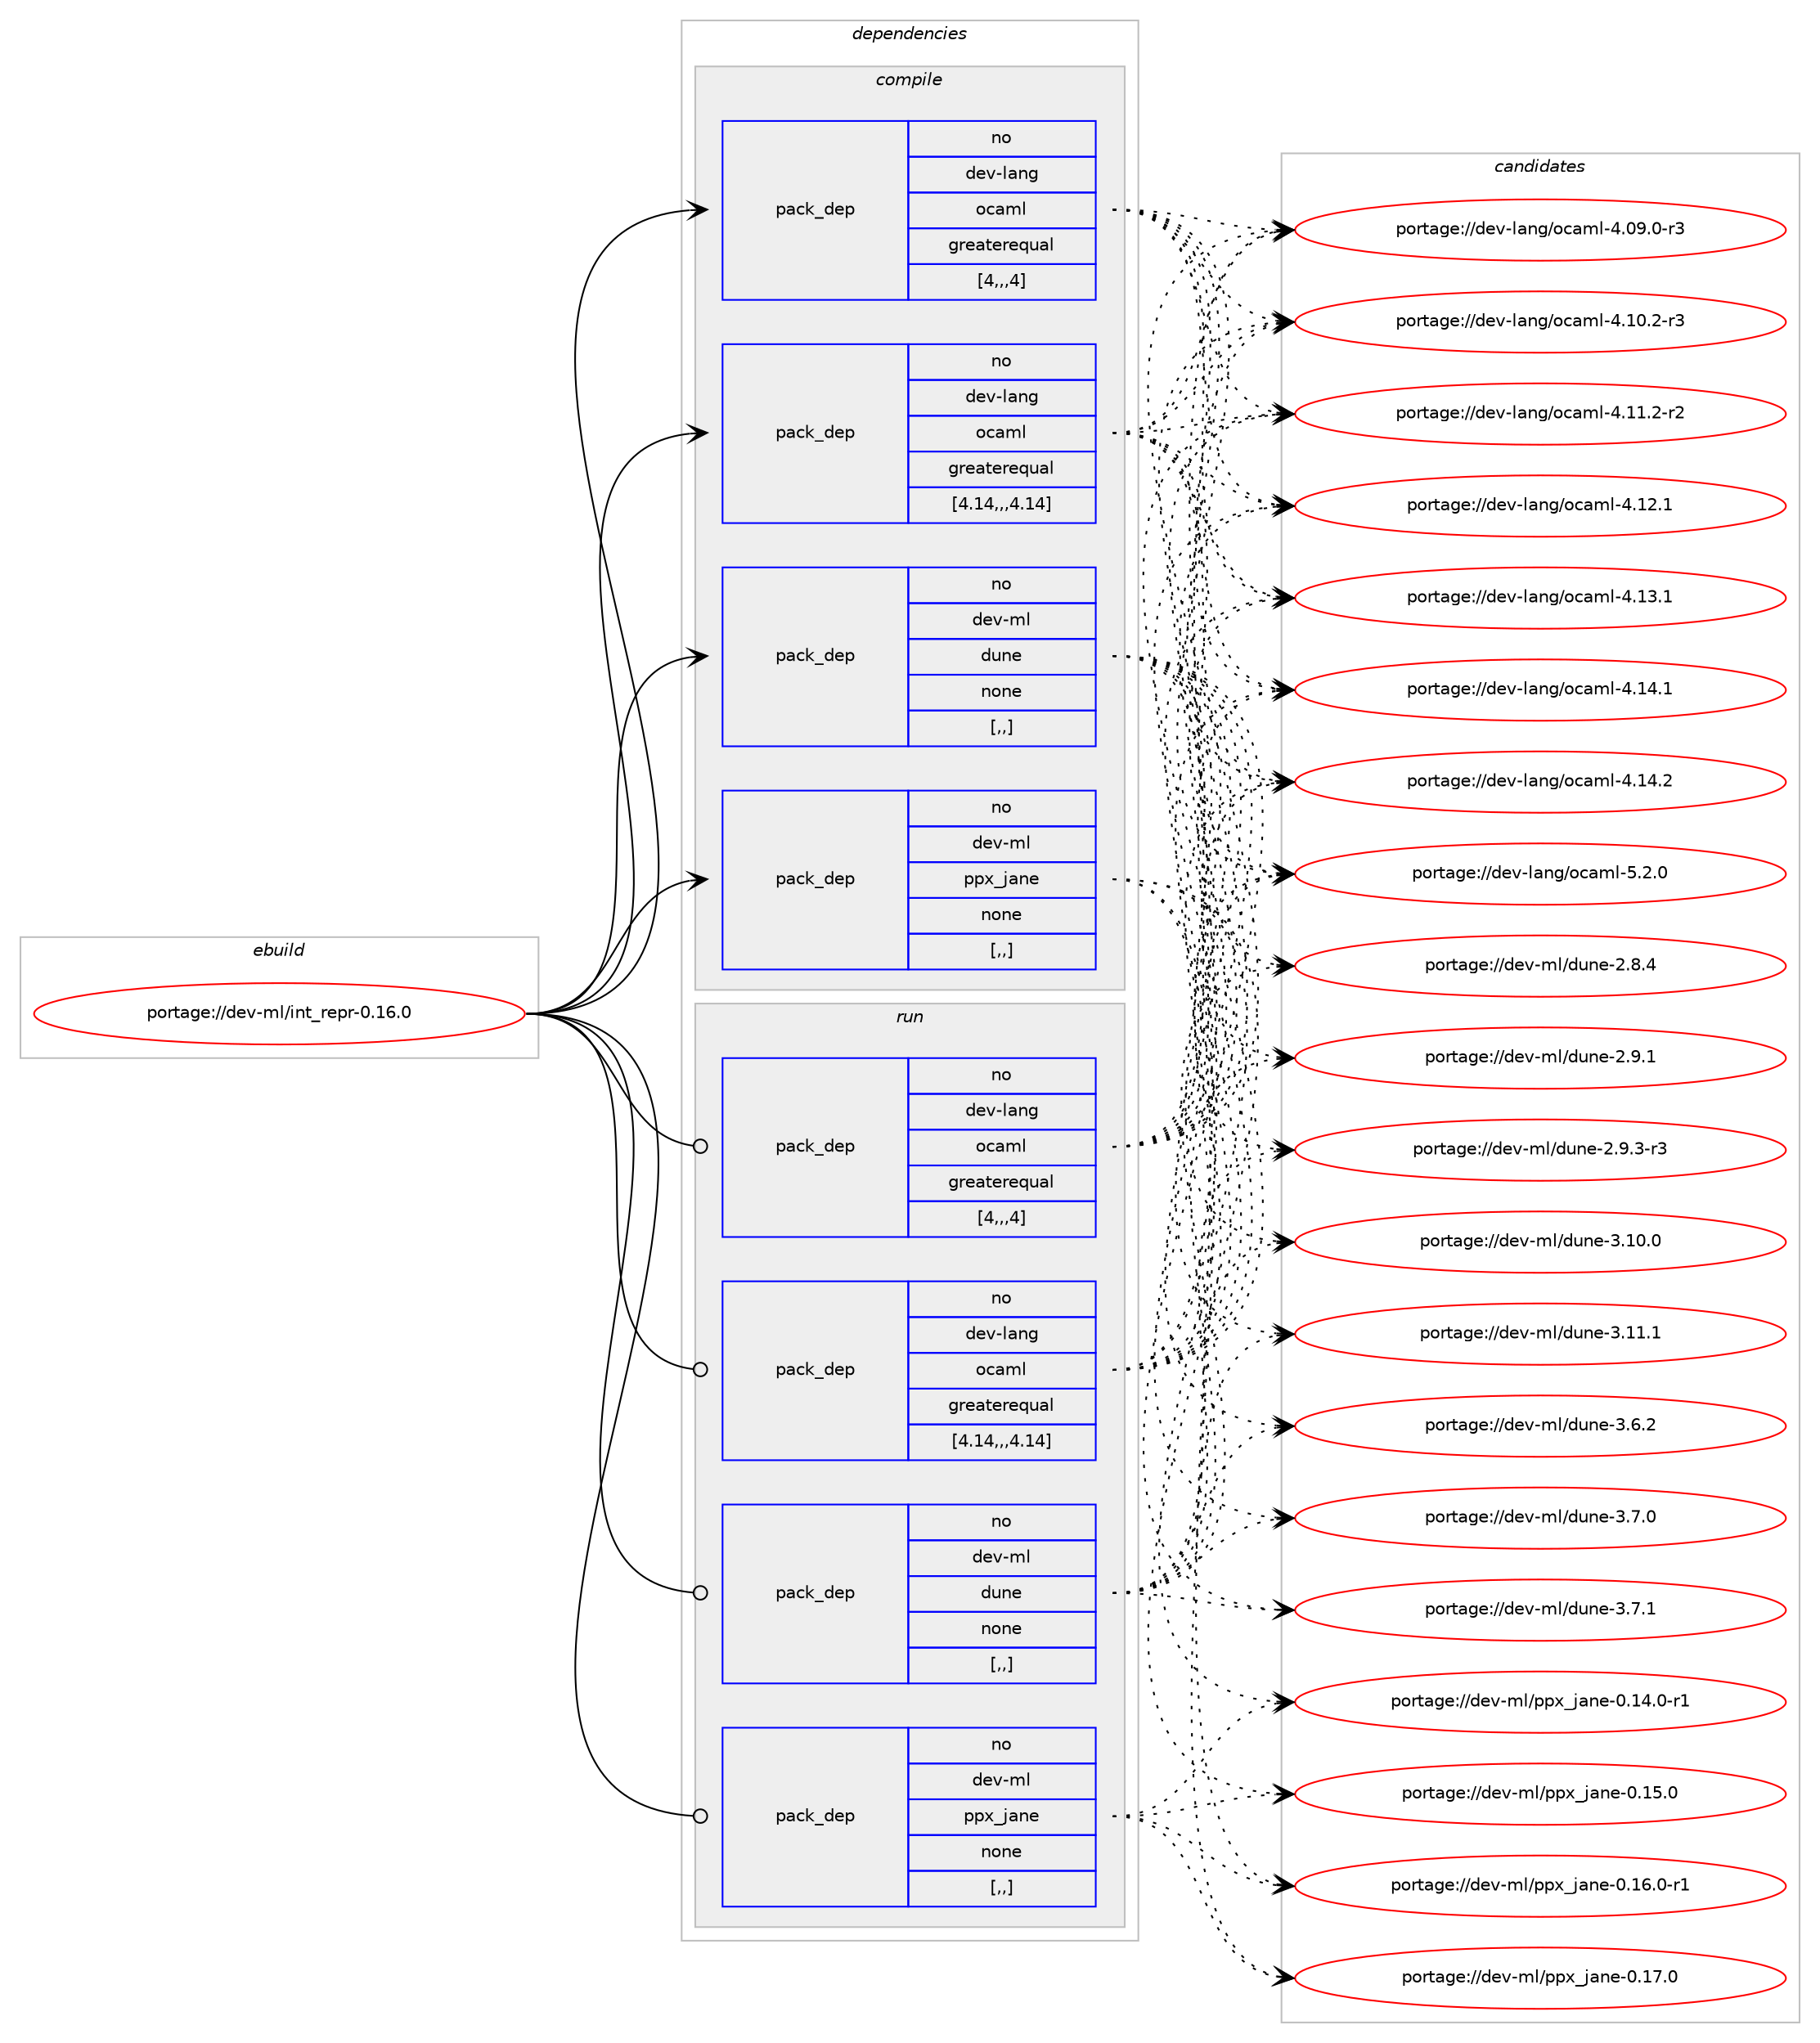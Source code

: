digraph prolog {

# *************
# Graph options
# *************

newrank=true;
concentrate=true;
compound=true;
graph [rankdir=LR,fontname=Helvetica,fontsize=10,ranksep=1.5];#, ranksep=2.5, nodesep=0.2];
edge  [arrowhead=vee];
node  [fontname=Helvetica,fontsize=10];

# **********
# The ebuild
# **********

subgraph cluster_leftcol {
color=gray;
rank=same;
label=<<i>ebuild</i>>;
id [label="portage://dev-ml/int_repr-0.16.0", color=red, width=4, href="../dev-ml/int_repr-0.16.0.svg"];
}

# ****************
# The dependencies
# ****************

subgraph cluster_midcol {
color=gray;
label=<<i>dependencies</i>>;
subgraph cluster_compile {
fillcolor="#eeeeee";
style=filled;
label=<<i>compile</i>>;
subgraph pack86681 {
dependency116335 [label=<<TABLE BORDER="0" CELLBORDER="1" CELLSPACING="0" CELLPADDING="4" WIDTH="220"><TR><TD ROWSPAN="6" CELLPADDING="30">pack_dep</TD></TR><TR><TD WIDTH="110">no</TD></TR><TR><TD>dev-lang</TD></TR><TR><TD>ocaml</TD></TR><TR><TD>greaterequal</TD></TR><TR><TD>[4,,,4]</TD></TR></TABLE>>, shape=none, color=blue];
}
id:e -> dependency116335:w [weight=20,style="solid",arrowhead="vee"];
subgraph pack86682 {
dependency116336 [label=<<TABLE BORDER="0" CELLBORDER="1" CELLSPACING="0" CELLPADDING="4" WIDTH="220"><TR><TD ROWSPAN="6" CELLPADDING="30">pack_dep</TD></TR><TR><TD WIDTH="110">no</TD></TR><TR><TD>dev-lang</TD></TR><TR><TD>ocaml</TD></TR><TR><TD>greaterequal</TD></TR><TR><TD>[4.14,,,4.14]</TD></TR></TABLE>>, shape=none, color=blue];
}
id:e -> dependency116336:w [weight=20,style="solid",arrowhead="vee"];
subgraph pack86683 {
dependency116337 [label=<<TABLE BORDER="0" CELLBORDER="1" CELLSPACING="0" CELLPADDING="4" WIDTH="220"><TR><TD ROWSPAN="6" CELLPADDING="30">pack_dep</TD></TR><TR><TD WIDTH="110">no</TD></TR><TR><TD>dev-ml</TD></TR><TR><TD>dune</TD></TR><TR><TD>none</TD></TR><TR><TD>[,,]</TD></TR></TABLE>>, shape=none, color=blue];
}
id:e -> dependency116337:w [weight=20,style="solid",arrowhead="vee"];
subgraph pack86684 {
dependency116338 [label=<<TABLE BORDER="0" CELLBORDER="1" CELLSPACING="0" CELLPADDING="4" WIDTH="220"><TR><TD ROWSPAN="6" CELLPADDING="30">pack_dep</TD></TR><TR><TD WIDTH="110">no</TD></TR><TR><TD>dev-ml</TD></TR><TR><TD>ppx_jane</TD></TR><TR><TD>none</TD></TR><TR><TD>[,,]</TD></TR></TABLE>>, shape=none, color=blue];
}
id:e -> dependency116338:w [weight=20,style="solid",arrowhead="vee"];
}
subgraph cluster_compileandrun {
fillcolor="#eeeeee";
style=filled;
label=<<i>compile and run</i>>;
}
subgraph cluster_run {
fillcolor="#eeeeee";
style=filled;
label=<<i>run</i>>;
subgraph pack86685 {
dependency116339 [label=<<TABLE BORDER="0" CELLBORDER="1" CELLSPACING="0" CELLPADDING="4" WIDTH="220"><TR><TD ROWSPAN="6" CELLPADDING="30">pack_dep</TD></TR><TR><TD WIDTH="110">no</TD></TR><TR><TD>dev-lang</TD></TR><TR><TD>ocaml</TD></TR><TR><TD>greaterequal</TD></TR><TR><TD>[4,,,4]</TD></TR></TABLE>>, shape=none, color=blue];
}
id:e -> dependency116339:w [weight=20,style="solid",arrowhead="odot"];
subgraph pack86686 {
dependency116340 [label=<<TABLE BORDER="0" CELLBORDER="1" CELLSPACING="0" CELLPADDING="4" WIDTH="220"><TR><TD ROWSPAN="6" CELLPADDING="30">pack_dep</TD></TR><TR><TD WIDTH="110">no</TD></TR><TR><TD>dev-lang</TD></TR><TR><TD>ocaml</TD></TR><TR><TD>greaterequal</TD></TR><TR><TD>[4.14,,,4.14]</TD></TR></TABLE>>, shape=none, color=blue];
}
id:e -> dependency116340:w [weight=20,style="solid",arrowhead="odot"];
subgraph pack86687 {
dependency116341 [label=<<TABLE BORDER="0" CELLBORDER="1" CELLSPACING="0" CELLPADDING="4" WIDTH="220"><TR><TD ROWSPAN="6" CELLPADDING="30">pack_dep</TD></TR><TR><TD WIDTH="110">no</TD></TR><TR><TD>dev-ml</TD></TR><TR><TD>dune</TD></TR><TR><TD>none</TD></TR><TR><TD>[,,]</TD></TR></TABLE>>, shape=none, color=blue];
}
id:e -> dependency116341:w [weight=20,style="solid",arrowhead="odot"];
subgraph pack86688 {
dependency116342 [label=<<TABLE BORDER="0" CELLBORDER="1" CELLSPACING="0" CELLPADDING="4" WIDTH="220"><TR><TD ROWSPAN="6" CELLPADDING="30">pack_dep</TD></TR><TR><TD WIDTH="110">no</TD></TR><TR><TD>dev-ml</TD></TR><TR><TD>ppx_jane</TD></TR><TR><TD>none</TD></TR><TR><TD>[,,]</TD></TR></TABLE>>, shape=none, color=blue];
}
id:e -> dependency116342:w [weight=20,style="solid",arrowhead="odot"];
}
}

# **************
# The candidates
# **************

subgraph cluster_choices {
rank=same;
color=gray;
label=<<i>candidates</i>>;

subgraph choice86681 {
color=black;
nodesep=1;
choice1001011184510897110103471119997109108455246485746484511451 [label="portage://dev-lang/ocaml-4.09.0-r3", color=red, width=4,href="../dev-lang/ocaml-4.09.0-r3.svg"];
choice1001011184510897110103471119997109108455246494846504511451 [label="portage://dev-lang/ocaml-4.10.2-r3", color=red, width=4,href="../dev-lang/ocaml-4.10.2-r3.svg"];
choice1001011184510897110103471119997109108455246494946504511450 [label="portage://dev-lang/ocaml-4.11.2-r2", color=red, width=4,href="../dev-lang/ocaml-4.11.2-r2.svg"];
choice100101118451089711010347111999710910845524649504649 [label="portage://dev-lang/ocaml-4.12.1", color=red, width=4,href="../dev-lang/ocaml-4.12.1.svg"];
choice100101118451089711010347111999710910845524649514649 [label="portage://dev-lang/ocaml-4.13.1", color=red, width=4,href="../dev-lang/ocaml-4.13.1.svg"];
choice100101118451089711010347111999710910845524649524649 [label="portage://dev-lang/ocaml-4.14.1", color=red, width=4,href="../dev-lang/ocaml-4.14.1.svg"];
choice100101118451089711010347111999710910845524649524650 [label="portage://dev-lang/ocaml-4.14.2", color=red, width=4,href="../dev-lang/ocaml-4.14.2.svg"];
choice1001011184510897110103471119997109108455346504648 [label="portage://dev-lang/ocaml-5.2.0", color=red, width=4,href="../dev-lang/ocaml-5.2.0.svg"];
dependency116335:e -> choice1001011184510897110103471119997109108455246485746484511451:w [style=dotted,weight="100"];
dependency116335:e -> choice1001011184510897110103471119997109108455246494846504511451:w [style=dotted,weight="100"];
dependency116335:e -> choice1001011184510897110103471119997109108455246494946504511450:w [style=dotted,weight="100"];
dependency116335:e -> choice100101118451089711010347111999710910845524649504649:w [style=dotted,weight="100"];
dependency116335:e -> choice100101118451089711010347111999710910845524649514649:w [style=dotted,weight="100"];
dependency116335:e -> choice100101118451089711010347111999710910845524649524649:w [style=dotted,weight="100"];
dependency116335:e -> choice100101118451089711010347111999710910845524649524650:w [style=dotted,weight="100"];
dependency116335:e -> choice1001011184510897110103471119997109108455346504648:w [style=dotted,weight="100"];
}
subgraph choice86682 {
color=black;
nodesep=1;
choice1001011184510897110103471119997109108455246485746484511451 [label="portage://dev-lang/ocaml-4.09.0-r3", color=red, width=4,href="../dev-lang/ocaml-4.09.0-r3.svg"];
choice1001011184510897110103471119997109108455246494846504511451 [label="portage://dev-lang/ocaml-4.10.2-r3", color=red, width=4,href="../dev-lang/ocaml-4.10.2-r3.svg"];
choice1001011184510897110103471119997109108455246494946504511450 [label="portage://dev-lang/ocaml-4.11.2-r2", color=red, width=4,href="../dev-lang/ocaml-4.11.2-r2.svg"];
choice100101118451089711010347111999710910845524649504649 [label="portage://dev-lang/ocaml-4.12.1", color=red, width=4,href="../dev-lang/ocaml-4.12.1.svg"];
choice100101118451089711010347111999710910845524649514649 [label="portage://dev-lang/ocaml-4.13.1", color=red, width=4,href="../dev-lang/ocaml-4.13.1.svg"];
choice100101118451089711010347111999710910845524649524649 [label="portage://dev-lang/ocaml-4.14.1", color=red, width=4,href="../dev-lang/ocaml-4.14.1.svg"];
choice100101118451089711010347111999710910845524649524650 [label="portage://dev-lang/ocaml-4.14.2", color=red, width=4,href="../dev-lang/ocaml-4.14.2.svg"];
choice1001011184510897110103471119997109108455346504648 [label="portage://dev-lang/ocaml-5.2.0", color=red, width=4,href="../dev-lang/ocaml-5.2.0.svg"];
dependency116336:e -> choice1001011184510897110103471119997109108455246485746484511451:w [style=dotted,weight="100"];
dependency116336:e -> choice1001011184510897110103471119997109108455246494846504511451:w [style=dotted,weight="100"];
dependency116336:e -> choice1001011184510897110103471119997109108455246494946504511450:w [style=dotted,weight="100"];
dependency116336:e -> choice100101118451089711010347111999710910845524649504649:w [style=dotted,weight="100"];
dependency116336:e -> choice100101118451089711010347111999710910845524649514649:w [style=dotted,weight="100"];
dependency116336:e -> choice100101118451089711010347111999710910845524649524649:w [style=dotted,weight="100"];
dependency116336:e -> choice100101118451089711010347111999710910845524649524650:w [style=dotted,weight="100"];
dependency116336:e -> choice1001011184510897110103471119997109108455346504648:w [style=dotted,weight="100"];
}
subgraph choice86683 {
color=black;
nodesep=1;
choice1001011184510910847100117110101455046564652 [label="portage://dev-ml/dune-2.8.4", color=red, width=4,href="../dev-ml/dune-2.8.4.svg"];
choice1001011184510910847100117110101455046574649 [label="portage://dev-ml/dune-2.9.1", color=red, width=4,href="../dev-ml/dune-2.9.1.svg"];
choice10010111845109108471001171101014550465746514511451 [label="portage://dev-ml/dune-2.9.3-r3", color=red, width=4,href="../dev-ml/dune-2.9.3-r3.svg"];
choice100101118451091084710011711010145514649484648 [label="portage://dev-ml/dune-3.10.0", color=red, width=4,href="../dev-ml/dune-3.10.0.svg"];
choice100101118451091084710011711010145514649494649 [label="portage://dev-ml/dune-3.11.1", color=red, width=4,href="../dev-ml/dune-3.11.1.svg"];
choice1001011184510910847100117110101455146544650 [label="portage://dev-ml/dune-3.6.2", color=red, width=4,href="../dev-ml/dune-3.6.2.svg"];
choice1001011184510910847100117110101455146554648 [label="portage://dev-ml/dune-3.7.0", color=red, width=4,href="../dev-ml/dune-3.7.0.svg"];
choice1001011184510910847100117110101455146554649 [label="portage://dev-ml/dune-3.7.1", color=red, width=4,href="../dev-ml/dune-3.7.1.svg"];
dependency116337:e -> choice1001011184510910847100117110101455046564652:w [style=dotted,weight="100"];
dependency116337:e -> choice1001011184510910847100117110101455046574649:w [style=dotted,weight="100"];
dependency116337:e -> choice10010111845109108471001171101014550465746514511451:w [style=dotted,weight="100"];
dependency116337:e -> choice100101118451091084710011711010145514649484648:w [style=dotted,weight="100"];
dependency116337:e -> choice100101118451091084710011711010145514649494649:w [style=dotted,weight="100"];
dependency116337:e -> choice1001011184510910847100117110101455146544650:w [style=dotted,weight="100"];
dependency116337:e -> choice1001011184510910847100117110101455146554648:w [style=dotted,weight="100"];
dependency116337:e -> choice1001011184510910847100117110101455146554649:w [style=dotted,weight="100"];
}
subgraph choice86684 {
color=black;
nodesep=1;
choice10010111845109108471121121209510697110101454846495246484511449 [label="portage://dev-ml/ppx_jane-0.14.0-r1", color=red, width=4,href="../dev-ml/ppx_jane-0.14.0-r1.svg"];
choice1001011184510910847112112120951069711010145484649534648 [label="portage://dev-ml/ppx_jane-0.15.0", color=red, width=4,href="../dev-ml/ppx_jane-0.15.0.svg"];
choice10010111845109108471121121209510697110101454846495446484511449 [label="portage://dev-ml/ppx_jane-0.16.0-r1", color=red, width=4,href="../dev-ml/ppx_jane-0.16.0-r1.svg"];
choice1001011184510910847112112120951069711010145484649554648 [label="portage://dev-ml/ppx_jane-0.17.0", color=red, width=4,href="../dev-ml/ppx_jane-0.17.0.svg"];
dependency116338:e -> choice10010111845109108471121121209510697110101454846495246484511449:w [style=dotted,weight="100"];
dependency116338:e -> choice1001011184510910847112112120951069711010145484649534648:w [style=dotted,weight="100"];
dependency116338:e -> choice10010111845109108471121121209510697110101454846495446484511449:w [style=dotted,weight="100"];
dependency116338:e -> choice1001011184510910847112112120951069711010145484649554648:w [style=dotted,weight="100"];
}
subgraph choice86685 {
color=black;
nodesep=1;
choice1001011184510897110103471119997109108455246485746484511451 [label="portage://dev-lang/ocaml-4.09.0-r3", color=red, width=4,href="../dev-lang/ocaml-4.09.0-r3.svg"];
choice1001011184510897110103471119997109108455246494846504511451 [label="portage://dev-lang/ocaml-4.10.2-r3", color=red, width=4,href="../dev-lang/ocaml-4.10.2-r3.svg"];
choice1001011184510897110103471119997109108455246494946504511450 [label="portage://dev-lang/ocaml-4.11.2-r2", color=red, width=4,href="../dev-lang/ocaml-4.11.2-r2.svg"];
choice100101118451089711010347111999710910845524649504649 [label="portage://dev-lang/ocaml-4.12.1", color=red, width=4,href="../dev-lang/ocaml-4.12.1.svg"];
choice100101118451089711010347111999710910845524649514649 [label="portage://dev-lang/ocaml-4.13.1", color=red, width=4,href="../dev-lang/ocaml-4.13.1.svg"];
choice100101118451089711010347111999710910845524649524649 [label="portage://dev-lang/ocaml-4.14.1", color=red, width=4,href="../dev-lang/ocaml-4.14.1.svg"];
choice100101118451089711010347111999710910845524649524650 [label="portage://dev-lang/ocaml-4.14.2", color=red, width=4,href="../dev-lang/ocaml-4.14.2.svg"];
choice1001011184510897110103471119997109108455346504648 [label="portage://dev-lang/ocaml-5.2.0", color=red, width=4,href="../dev-lang/ocaml-5.2.0.svg"];
dependency116339:e -> choice1001011184510897110103471119997109108455246485746484511451:w [style=dotted,weight="100"];
dependency116339:e -> choice1001011184510897110103471119997109108455246494846504511451:w [style=dotted,weight="100"];
dependency116339:e -> choice1001011184510897110103471119997109108455246494946504511450:w [style=dotted,weight="100"];
dependency116339:e -> choice100101118451089711010347111999710910845524649504649:w [style=dotted,weight="100"];
dependency116339:e -> choice100101118451089711010347111999710910845524649514649:w [style=dotted,weight="100"];
dependency116339:e -> choice100101118451089711010347111999710910845524649524649:w [style=dotted,weight="100"];
dependency116339:e -> choice100101118451089711010347111999710910845524649524650:w [style=dotted,weight="100"];
dependency116339:e -> choice1001011184510897110103471119997109108455346504648:w [style=dotted,weight="100"];
}
subgraph choice86686 {
color=black;
nodesep=1;
choice1001011184510897110103471119997109108455246485746484511451 [label="portage://dev-lang/ocaml-4.09.0-r3", color=red, width=4,href="../dev-lang/ocaml-4.09.0-r3.svg"];
choice1001011184510897110103471119997109108455246494846504511451 [label="portage://dev-lang/ocaml-4.10.2-r3", color=red, width=4,href="../dev-lang/ocaml-4.10.2-r3.svg"];
choice1001011184510897110103471119997109108455246494946504511450 [label="portage://dev-lang/ocaml-4.11.2-r2", color=red, width=4,href="../dev-lang/ocaml-4.11.2-r2.svg"];
choice100101118451089711010347111999710910845524649504649 [label="portage://dev-lang/ocaml-4.12.1", color=red, width=4,href="../dev-lang/ocaml-4.12.1.svg"];
choice100101118451089711010347111999710910845524649514649 [label="portage://dev-lang/ocaml-4.13.1", color=red, width=4,href="../dev-lang/ocaml-4.13.1.svg"];
choice100101118451089711010347111999710910845524649524649 [label="portage://dev-lang/ocaml-4.14.1", color=red, width=4,href="../dev-lang/ocaml-4.14.1.svg"];
choice100101118451089711010347111999710910845524649524650 [label="portage://dev-lang/ocaml-4.14.2", color=red, width=4,href="../dev-lang/ocaml-4.14.2.svg"];
choice1001011184510897110103471119997109108455346504648 [label="portage://dev-lang/ocaml-5.2.0", color=red, width=4,href="../dev-lang/ocaml-5.2.0.svg"];
dependency116340:e -> choice1001011184510897110103471119997109108455246485746484511451:w [style=dotted,weight="100"];
dependency116340:e -> choice1001011184510897110103471119997109108455246494846504511451:w [style=dotted,weight="100"];
dependency116340:e -> choice1001011184510897110103471119997109108455246494946504511450:w [style=dotted,weight="100"];
dependency116340:e -> choice100101118451089711010347111999710910845524649504649:w [style=dotted,weight="100"];
dependency116340:e -> choice100101118451089711010347111999710910845524649514649:w [style=dotted,weight="100"];
dependency116340:e -> choice100101118451089711010347111999710910845524649524649:w [style=dotted,weight="100"];
dependency116340:e -> choice100101118451089711010347111999710910845524649524650:w [style=dotted,weight="100"];
dependency116340:e -> choice1001011184510897110103471119997109108455346504648:w [style=dotted,weight="100"];
}
subgraph choice86687 {
color=black;
nodesep=1;
choice1001011184510910847100117110101455046564652 [label="portage://dev-ml/dune-2.8.4", color=red, width=4,href="../dev-ml/dune-2.8.4.svg"];
choice1001011184510910847100117110101455046574649 [label="portage://dev-ml/dune-2.9.1", color=red, width=4,href="../dev-ml/dune-2.9.1.svg"];
choice10010111845109108471001171101014550465746514511451 [label="portage://dev-ml/dune-2.9.3-r3", color=red, width=4,href="../dev-ml/dune-2.9.3-r3.svg"];
choice100101118451091084710011711010145514649484648 [label="portage://dev-ml/dune-3.10.0", color=red, width=4,href="../dev-ml/dune-3.10.0.svg"];
choice100101118451091084710011711010145514649494649 [label="portage://dev-ml/dune-3.11.1", color=red, width=4,href="../dev-ml/dune-3.11.1.svg"];
choice1001011184510910847100117110101455146544650 [label="portage://dev-ml/dune-3.6.2", color=red, width=4,href="../dev-ml/dune-3.6.2.svg"];
choice1001011184510910847100117110101455146554648 [label="portage://dev-ml/dune-3.7.0", color=red, width=4,href="../dev-ml/dune-3.7.0.svg"];
choice1001011184510910847100117110101455146554649 [label="portage://dev-ml/dune-3.7.1", color=red, width=4,href="../dev-ml/dune-3.7.1.svg"];
dependency116341:e -> choice1001011184510910847100117110101455046564652:w [style=dotted,weight="100"];
dependency116341:e -> choice1001011184510910847100117110101455046574649:w [style=dotted,weight="100"];
dependency116341:e -> choice10010111845109108471001171101014550465746514511451:w [style=dotted,weight="100"];
dependency116341:e -> choice100101118451091084710011711010145514649484648:w [style=dotted,weight="100"];
dependency116341:e -> choice100101118451091084710011711010145514649494649:w [style=dotted,weight="100"];
dependency116341:e -> choice1001011184510910847100117110101455146544650:w [style=dotted,weight="100"];
dependency116341:e -> choice1001011184510910847100117110101455146554648:w [style=dotted,weight="100"];
dependency116341:e -> choice1001011184510910847100117110101455146554649:w [style=dotted,weight="100"];
}
subgraph choice86688 {
color=black;
nodesep=1;
choice10010111845109108471121121209510697110101454846495246484511449 [label="portage://dev-ml/ppx_jane-0.14.0-r1", color=red, width=4,href="../dev-ml/ppx_jane-0.14.0-r1.svg"];
choice1001011184510910847112112120951069711010145484649534648 [label="portage://dev-ml/ppx_jane-0.15.0", color=red, width=4,href="../dev-ml/ppx_jane-0.15.0.svg"];
choice10010111845109108471121121209510697110101454846495446484511449 [label="portage://dev-ml/ppx_jane-0.16.0-r1", color=red, width=4,href="../dev-ml/ppx_jane-0.16.0-r1.svg"];
choice1001011184510910847112112120951069711010145484649554648 [label="portage://dev-ml/ppx_jane-0.17.0", color=red, width=4,href="../dev-ml/ppx_jane-0.17.0.svg"];
dependency116342:e -> choice10010111845109108471121121209510697110101454846495246484511449:w [style=dotted,weight="100"];
dependency116342:e -> choice1001011184510910847112112120951069711010145484649534648:w [style=dotted,weight="100"];
dependency116342:e -> choice10010111845109108471121121209510697110101454846495446484511449:w [style=dotted,weight="100"];
dependency116342:e -> choice1001011184510910847112112120951069711010145484649554648:w [style=dotted,weight="100"];
}
}

}
